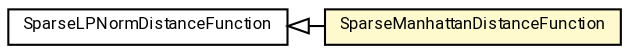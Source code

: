 #!/usr/local/bin/dot
#
# Class diagram 
# Generated by UMLGraph version R5_7_2-60-g0e99a6 (http://www.spinellis.gr/umlgraph/)
#

digraph G {
	graph [fontnames="svg"]
	edge [fontname="Roboto",fontsize=7,labelfontname="Roboto",labelfontsize=7,color="black"];
	node [fontname="Roboto",fontcolor="black",fontsize=8,shape=plaintext,margin=0,width=0,height=0];
	nodesep=0.15;
	ranksep=0.25;
	rankdir=LR;
	// de.lmu.ifi.dbs.elki.distance.distancefunction.minkowski.SparseManhattanDistanceFunction
	c9784471 [label=<<table title="de.lmu.ifi.dbs.elki.distance.distancefunction.minkowski.SparseManhattanDistanceFunction" border="0" cellborder="1" cellspacing="0" cellpadding="2" bgcolor="lemonChiffon" href="SparseManhattanDistanceFunction.html" target="_parent">
		<tr><td><table border="0" cellspacing="0" cellpadding="1">
		<tr><td align="center" balign="center"> <font face="Roboto">SparseManhattanDistanceFunction</font> </td></tr>
		</table></td></tr>
		</table>>, URL="SparseManhattanDistanceFunction.html"];
	// de.lmu.ifi.dbs.elki.distance.distancefunction.minkowski.SparseLPNormDistanceFunction
	c9784485 [label=<<table title="de.lmu.ifi.dbs.elki.distance.distancefunction.minkowski.SparseLPNormDistanceFunction" border="0" cellborder="1" cellspacing="0" cellpadding="2" href="SparseLPNormDistanceFunction.html" target="_parent">
		<tr><td><table border="0" cellspacing="0" cellpadding="1">
		<tr><td align="center" balign="center"> <font face="Roboto">SparseLPNormDistanceFunction</font> </td></tr>
		</table></td></tr>
		</table>>, URL="SparseLPNormDistanceFunction.html"];
	// de.lmu.ifi.dbs.elki.distance.distancefunction.minkowski.SparseManhattanDistanceFunction extends de.lmu.ifi.dbs.elki.distance.distancefunction.minkowski.SparseLPNormDistanceFunction
	c9784485 -> c9784471 [arrowtail=empty,dir=back,weight=10];
}

